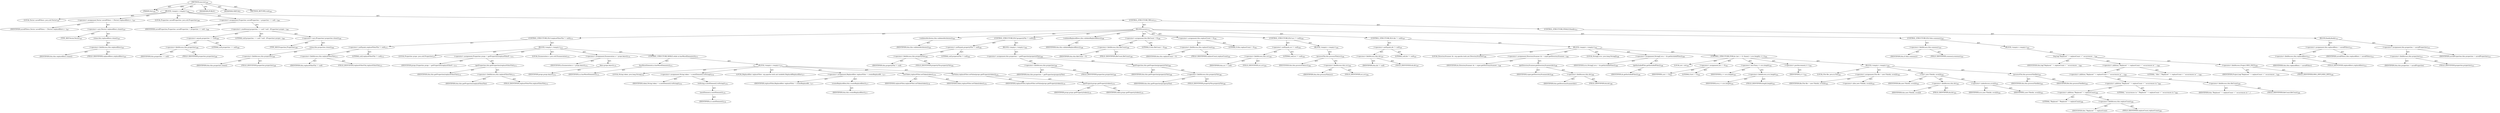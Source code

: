 digraph "execute" {  
"111669149708" [label = <(METHOD,execute)<SUB>265</SUB>> ]
"115964117000" [label = <(PARAM,this)<SUB>265</SUB>> ]
"25769803806" [label = <(BLOCK,&lt;empty&gt;,&lt;empty&gt;)<SUB>265</SUB>> ]
"94489280523" [label = <(LOCAL,Vector savedFilters: java.util.Vector)<SUB>267</SUB>> ]
"30064771171" [label = <(&lt;operator&gt;.assignment,Vector savedFilters = (Vector) replacefilters.c...)<SUB>267</SUB>> ]
"68719476829" [label = <(IDENTIFIER,savedFilters,Vector savedFilters = (Vector) replacefilters.c...)<SUB>267</SUB>> ]
"30064771172" [label = <(&lt;operator&gt;.cast,(Vector) replacefilters.clone())<SUB>267</SUB>> ]
"180388626432" [label = <(TYPE_REF,Vector,Vector)<SUB>267</SUB>> ]
"30064771173" [label = <(clone,this.replacefilters.clone())<SUB>267</SUB>> ]
"30064771174" [label = <(&lt;operator&gt;.fieldAccess,this.replacefilters)<SUB>267</SUB>> ]
"68719476830" [label = <(IDENTIFIER,this,this.replacefilters.clone())> ]
"55834574883" [label = <(FIELD_IDENTIFIER,replacefilters,replacefilters)<SUB>267</SUB>> ]
"94489280524" [label = <(LOCAL,Properties savedProperties: java.util.Properties)<SUB>268</SUB>> ]
"30064771175" [label = <(&lt;operator&gt;.assignment,Properties savedProperties = properties == null...)<SUB>268</SUB>> ]
"68719476831" [label = <(IDENTIFIER,savedProperties,Properties savedProperties = properties == null...)<SUB>268</SUB>> ]
"30064771176" [label = <(&lt;operator&gt;.conditional,properties == null ? null : (Properties) proper...)<SUB>269</SUB>> ]
"30064771177" [label = <(&lt;operator&gt;.equals,properties == null)<SUB>269</SUB>> ]
"30064771178" [label = <(&lt;operator&gt;.fieldAccess,this.properties)<SUB>269</SUB>> ]
"68719476832" [label = <(IDENTIFIER,this,properties == null)> ]
"55834574884" [label = <(FIELD_IDENTIFIER,properties,properties)<SUB>269</SUB>> ]
"90194313241" [label = <(LITERAL,null,properties == null)<SUB>269</SUB>> ]
"90194313242" [label = <(LITERAL,null,properties == null ? null : (Properties) proper...)<SUB>269</SUB>> ]
"30064771179" [label = <(&lt;operator&gt;.cast,(Properties) properties.clone())<SUB>269</SUB>> ]
"180388626433" [label = <(TYPE_REF,Properties,Properties)<SUB>269</SUB>> ]
"30064771180" [label = <(clone,this.properties.clone())<SUB>269</SUB>> ]
"30064771181" [label = <(&lt;operator&gt;.fieldAccess,this.properties)<SUB>269</SUB>> ]
"68719476833" [label = <(IDENTIFIER,this,this.properties.clone())> ]
"55834574885" [label = <(FIELD_IDENTIFIER,properties,properties)<SUB>269</SUB>> ]
"47244640268" [label = <(CONTROL_STRUCTURE,TRY,try)<SUB>271</SUB>> ]
"25769803807" [label = <(BLOCK,try,try)<SUB>271</SUB>> ]
"47244640269" [label = <(CONTROL_STRUCTURE,IF,if (replaceFilterFile != null))<SUB>272</SUB>> ]
"30064771182" [label = <(&lt;operator&gt;.notEquals,replaceFilterFile != null)<SUB>272</SUB>> ]
"30064771183" [label = <(&lt;operator&gt;.fieldAccess,this.replaceFilterFile)<SUB>272</SUB>> ]
"68719476834" [label = <(IDENTIFIER,this,replaceFilterFile != null)> ]
"55834574886" [label = <(FIELD_IDENTIFIER,replaceFilterFile,replaceFilterFile)<SUB>272</SUB>> ]
"90194313243" [label = <(LITERAL,null,replaceFilterFile != null)<SUB>272</SUB>> ]
"25769803808" [label = <(BLOCK,&lt;empty&gt;,&lt;empty&gt;)<SUB>272</SUB>> ]
"94489280525" [label = <(LOCAL,Properties props: java.util.Properties)<SUB>273</SUB>> ]
"30064771184" [label = <(&lt;operator&gt;.assignment,Properties props = getProperties(replaceFilterF...)<SUB>273</SUB>> ]
"68719476835" [label = <(IDENTIFIER,props,Properties props = getProperties(replaceFilterF...)<SUB>273</SUB>> ]
"30064771185" [label = <(getProperties,this.getProperties(replaceFilterFile))<SUB>273</SUB>> ]
"68719476745" [label = <(IDENTIFIER,this,this.getProperties(replaceFilterFile))<SUB>273</SUB>> ]
"30064771186" [label = <(&lt;operator&gt;.fieldAccess,this.replaceFilterFile)<SUB>273</SUB>> ]
"68719476836" [label = <(IDENTIFIER,this,this.getProperties(replaceFilterFile))> ]
"55834574887" [label = <(FIELD_IDENTIFIER,replaceFilterFile,replaceFilterFile)<SUB>273</SUB>> ]
"94489280526" [label = <(LOCAL,Enumeration e: java.util.Enumeration)<SUB>274</SUB>> ]
"30064771187" [label = <(&lt;operator&gt;.assignment,Enumeration e = props.keys())<SUB>274</SUB>> ]
"68719476837" [label = <(IDENTIFIER,e,Enumeration e = props.keys())<SUB>274</SUB>> ]
"30064771188" [label = <(keys,props.keys())<SUB>274</SUB>> ]
"68719476838" [label = <(IDENTIFIER,props,props.keys())<SUB>274</SUB>> ]
"47244640270" [label = <(CONTROL_STRUCTURE,WHILE,while (e.hasMoreElements()))<SUB>275</SUB>> ]
"30064771189" [label = <(hasMoreElements,e.hasMoreElements())<SUB>275</SUB>> ]
"68719476839" [label = <(IDENTIFIER,e,e.hasMoreElements())<SUB>275</SUB>> ]
"25769803809" [label = <(BLOCK,&lt;empty&gt;,&lt;empty&gt;)<SUB>275</SUB>> ]
"94489280527" [label = <(LOCAL,String token: java.lang.String)<SUB>276</SUB>> ]
"30064771190" [label = <(&lt;operator&gt;.assignment,String token = e.nextElement().toString())<SUB>276</SUB>> ]
"68719476840" [label = <(IDENTIFIER,token,String token = e.nextElement().toString())<SUB>276</SUB>> ]
"30064771191" [label = <(toString,e.nextElement().toString())<SUB>276</SUB>> ]
"30064771192" [label = <(nextElement,e.nextElement())<SUB>276</SUB>> ]
"68719476841" [label = <(IDENTIFIER,e,e.nextElement())<SUB>276</SUB>> ]
"94489280528" [label = <(LOCAL,Replacefilter replaceFilter: org.apache.tools.ant.taskdefs.Replace$Replacefilter)<SUB>277</SUB>> ]
"30064771193" [label = <(&lt;operator&gt;.assignment,Replacefilter replaceFilter = createReplacefilt...)<SUB>277</SUB>> ]
"68719476842" [label = <(IDENTIFIER,replaceFilter,Replacefilter replaceFilter = createReplacefilt...)<SUB>277</SUB>> ]
"30064771194" [label = <(createReplacefilter,this.createReplacefilter())<SUB>277</SUB>> ]
"68719476746" [label = <(IDENTIFIER,this,this.createReplacefilter())<SUB>277</SUB>> ]
"30064771195" [label = <(setToken,replaceFilter.setToken(token))<SUB>278</SUB>> ]
"68719476843" [label = <(IDENTIFIER,replaceFilter,replaceFilter.setToken(token))<SUB>278</SUB>> ]
"68719476844" [label = <(IDENTIFIER,token,replaceFilter.setToken(token))<SUB>278</SUB>> ]
"30064771196" [label = <(setValue,replaceFilter.setValue(props.getProperty(token)))<SUB>279</SUB>> ]
"68719476845" [label = <(IDENTIFIER,replaceFilter,replaceFilter.setValue(props.getProperty(token)))<SUB>279</SUB>> ]
"30064771197" [label = <(getProperty,props.getProperty(token))<SUB>279</SUB>> ]
"68719476846" [label = <(IDENTIFIER,props,props.getProperty(token))<SUB>279</SUB>> ]
"68719476847" [label = <(IDENTIFIER,token,props.getProperty(token))<SUB>279</SUB>> ]
"30064771198" [label = <(validateAttributes,this.validateAttributes())<SUB>283</SUB>> ]
"68719476747" [label = <(IDENTIFIER,this,this.validateAttributes())<SUB>283</SUB>> ]
"47244640271" [label = <(CONTROL_STRUCTURE,IF,if (propertyFile != null))<SUB>285</SUB>> ]
"30064771199" [label = <(&lt;operator&gt;.notEquals,propertyFile != null)<SUB>285</SUB>> ]
"30064771200" [label = <(&lt;operator&gt;.fieldAccess,this.propertyFile)<SUB>285</SUB>> ]
"68719476848" [label = <(IDENTIFIER,this,propertyFile != null)> ]
"55834574888" [label = <(FIELD_IDENTIFIER,propertyFile,propertyFile)<SUB>285</SUB>> ]
"90194313244" [label = <(LITERAL,null,propertyFile != null)<SUB>285</SUB>> ]
"25769803810" [label = <(BLOCK,&lt;empty&gt;,&lt;empty&gt;)<SUB>285</SUB>> ]
"30064771201" [label = <(&lt;operator&gt;.assignment,this.properties = getProperties(propertyFile))<SUB>286</SUB>> ]
"30064771202" [label = <(&lt;operator&gt;.fieldAccess,this.properties)<SUB>286</SUB>> ]
"68719476849" [label = <(IDENTIFIER,this,this.properties = getProperties(propertyFile))> ]
"55834574889" [label = <(FIELD_IDENTIFIER,properties,properties)<SUB>286</SUB>> ]
"30064771203" [label = <(getProperties,this.getProperties(propertyFile))<SUB>286</SUB>> ]
"68719476748" [label = <(IDENTIFIER,this,this.getProperties(propertyFile))<SUB>286</SUB>> ]
"30064771204" [label = <(&lt;operator&gt;.fieldAccess,this.propertyFile)<SUB>286</SUB>> ]
"68719476850" [label = <(IDENTIFIER,this,this.getProperties(propertyFile))> ]
"55834574890" [label = <(FIELD_IDENTIFIER,propertyFile,propertyFile)<SUB>286</SUB>> ]
"30064771205" [label = <(validateReplacefilters,this.validateReplacefilters())<SUB>289</SUB>> ]
"68719476749" [label = <(IDENTIFIER,this,this.validateReplacefilters())<SUB>289</SUB>> ]
"30064771206" [label = <(&lt;operator&gt;.assignment,this.fileCount = 0)<SUB>290</SUB>> ]
"30064771207" [label = <(&lt;operator&gt;.fieldAccess,this.fileCount)<SUB>290</SUB>> ]
"68719476851" [label = <(IDENTIFIER,this,this.fileCount = 0)> ]
"55834574891" [label = <(FIELD_IDENTIFIER,fileCount,fileCount)<SUB>290</SUB>> ]
"90194313245" [label = <(LITERAL,0,this.fileCount = 0)<SUB>290</SUB>> ]
"30064771208" [label = <(&lt;operator&gt;.assignment,this.replaceCount = 0)<SUB>291</SUB>> ]
"30064771209" [label = <(&lt;operator&gt;.fieldAccess,this.replaceCount)<SUB>291</SUB>> ]
"68719476852" [label = <(IDENTIFIER,this,this.replaceCount = 0)> ]
"55834574892" [label = <(FIELD_IDENTIFIER,replaceCount,replaceCount)<SUB>291</SUB>> ]
"90194313246" [label = <(LITERAL,0,this.replaceCount = 0)<SUB>291</SUB>> ]
"47244640272" [label = <(CONTROL_STRUCTURE,IF,if (src != null))<SUB>293</SUB>> ]
"30064771210" [label = <(&lt;operator&gt;.notEquals,src != null)<SUB>293</SUB>> ]
"30064771211" [label = <(&lt;operator&gt;.fieldAccess,this.src)<SUB>293</SUB>> ]
"68719476853" [label = <(IDENTIFIER,this,src != null)> ]
"55834574893" [label = <(FIELD_IDENTIFIER,src,src)<SUB>293</SUB>> ]
"90194313247" [label = <(LITERAL,null,src != null)<SUB>293</SUB>> ]
"25769803811" [label = <(BLOCK,&lt;empty&gt;,&lt;empty&gt;)<SUB>293</SUB>> ]
"30064771212" [label = <(processFile,this.processFile(src))<SUB>294</SUB>> ]
"68719476750" [label = <(IDENTIFIER,this,this.processFile(src))<SUB>294</SUB>> ]
"30064771213" [label = <(&lt;operator&gt;.fieldAccess,this.src)<SUB>294</SUB>> ]
"68719476854" [label = <(IDENTIFIER,this,this.processFile(src))> ]
"55834574894" [label = <(FIELD_IDENTIFIER,src,src)<SUB>294</SUB>> ]
"47244640273" [label = <(CONTROL_STRUCTURE,IF,if (dir != null))<SUB>297</SUB>> ]
"30064771214" [label = <(&lt;operator&gt;.notEquals,dir != null)<SUB>297</SUB>> ]
"30064771215" [label = <(&lt;operator&gt;.fieldAccess,this.dir)<SUB>297</SUB>> ]
"68719476855" [label = <(IDENTIFIER,this,dir != null)> ]
"55834574895" [label = <(FIELD_IDENTIFIER,dir,dir)<SUB>297</SUB>> ]
"90194313248" [label = <(LITERAL,null,dir != null)<SUB>297</SUB>> ]
"25769803812" [label = <(BLOCK,&lt;empty&gt;,&lt;empty&gt;)<SUB>297</SUB>> ]
"94489280529" [label = <(LOCAL,DirectoryScanner ds: org.apache.tools.ant.DirectoryScanner)<SUB>298</SUB>> ]
"30064771216" [label = <(&lt;operator&gt;.assignment,DirectoryScanner ds = super.getDirectoryScanner...)<SUB>298</SUB>> ]
"68719476856" [label = <(IDENTIFIER,ds,DirectoryScanner ds = super.getDirectoryScanner...)<SUB>298</SUB>> ]
"30064771217" [label = <(getDirectoryScanner,getDirectoryScanner(dir))<SUB>298</SUB>> ]
"68719476857" [label = <(IDENTIFIER,super,getDirectoryScanner(dir))<SUB>298</SUB>> ]
"30064771218" [label = <(&lt;operator&gt;.fieldAccess,this.dir)<SUB>298</SUB>> ]
"68719476858" [label = <(IDENTIFIER,this,getDirectoryScanner(dir))> ]
"55834574896" [label = <(FIELD_IDENTIFIER,dir,dir)<SUB>298</SUB>> ]
"94489280530" [label = <(LOCAL,String[] srcs: java.lang.String[])<SUB>299</SUB>> ]
"30064771219" [label = <(&lt;operator&gt;.assignment,String[] srcs = ds.getIncludedFiles())<SUB>299</SUB>> ]
"68719476859" [label = <(IDENTIFIER,srcs,String[] srcs = ds.getIncludedFiles())<SUB>299</SUB>> ]
"30064771220" [label = <(getIncludedFiles,getIncludedFiles())<SUB>299</SUB>> ]
"68719476860" [label = <(IDENTIFIER,ds,getIncludedFiles())<SUB>299</SUB>> ]
"47244640274" [label = <(CONTROL_STRUCTURE,FOR,for (int i = 0; Some(i &lt; srcs.length); i++))<SUB>301</SUB>> ]
"94489280531" [label = <(LOCAL,int i: int)<SUB>301</SUB>> ]
"30064771221" [label = <(&lt;operator&gt;.assignment,int i = 0)<SUB>301</SUB>> ]
"68719476861" [label = <(IDENTIFIER,i,int i = 0)<SUB>301</SUB>> ]
"90194313249" [label = <(LITERAL,0,int i = 0)<SUB>301</SUB>> ]
"30064771222" [label = <(&lt;operator&gt;.lessThan,i &lt; srcs.length)<SUB>301</SUB>> ]
"68719476862" [label = <(IDENTIFIER,i,i &lt; srcs.length)<SUB>301</SUB>> ]
"30064771223" [label = <(&lt;operator&gt;.fieldAccess,srcs.length)<SUB>301</SUB>> ]
"68719476863" [label = <(IDENTIFIER,srcs,i &lt; srcs.length)<SUB>301</SUB>> ]
"55834574897" [label = <(FIELD_IDENTIFIER,length,length)<SUB>301</SUB>> ]
"30064771224" [label = <(&lt;operator&gt;.postIncrement,i++)<SUB>301</SUB>> ]
"68719476864" [label = <(IDENTIFIER,i,i++)<SUB>301</SUB>> ]
"25769803813" [label = <(BLOCK,&lt;empty&gt;,&lt;empty&gt;)<SUB>301</SUB>> ]
"94489280532" [label = <(LOCAL,File file: java.io.File)<SUB>302</SUB>> ]
"30064771225" [label = <(&lt;operator&gt;.assignment,File file = new File(dir, srcs[i]))<SUB>302</SUB>> ]
"68719476865" [label = <(IDENTIFIER,file,File file = new File(dir, srcs[i]))<SUB>302</SUB>> ]
"30064771226" [label = <(&lt;operator&gt;.alloc,new File(dir, srcs[i]))<SUB>302</SUB>> ]
"30064771227" [label = <(&lt;init&gt;,new File(dir, srcs[i]))<SUB>302</SUB>> ]
"68719476866" [label = <(IDENTIFIER,file,new File(dir, srcs[i]))<SUB>302</SUB>> ]
"30064771228" [label = <(&lt;operator&gt;.fieldAccess,this.dir)<SUB>302</SUB>> ]
"68719476867" [label = <(IDENTIFIER,this,new File(dir, srcs[i]))> ]
"55834574898" [label = <(FIELD_IDENTIFIER,dir,dir)<SUB>302</SUB>> ]
"30064771229" [label = <(&lt;operator&gt;.indexAccess,srcs[i])<SUB>302</SUB>> ]
"68719476868" [label = <(IDENTIFIER,srcs,new File(dir, srcs[i]))<SUB>302</SUB>> ]
"68719476869" [label = <(IDENTIFIER,i,new File(dir, srcs[i]))<SUB>302</SUB>> ]
"30064771230" [label = <(processFile,this.processFile(file))<SUB>303</SUB>> ]
"68719476751" [label = <(IDENTIFIER,this,this.processFile(file))<SUB>303</SUB>> ]
"68719476870" [label = <(IDENTIFIER,file,this.processFile(file))<SUB>303</SUB>> ]
"47244640275" [label = <(CONTROL_STRUCTURE,IF,if (this.summary))<SUB>307</SUB>> ]
"30064771231" [label = <(&lt;operator&gt;.fieldAccess,this.summary)<SUB>307</SUB>> ]
"68719476871" [label = <(IDENTIFIER,this,if (this.summary))> ]
"55834574899" [label = <(FIELD_IDENTIFIER,summary,summary)<SUB>307</SUB>> ]
"25769803814" [label = <(BLOCK,&lt;empty&gt;,&lt;empty&gt;)<SUB>307</SUB>> ]
"30064771232" [label = <(log,log(&quot;Replaced &quot; + replaceCount + &quot; occurrences ...)<SUB>308</SUB>> ]
"68719476752" [label = <(IDENTIFIER,this,log(&quot;Replaced &quot; + replaceCount + &quot; occurrences ...)<SUB>308</SUB>> ]
"30064771233" [label = <(&lt;operator&gt;.addition,&quot;Replaced &quot; + replaceCount + &quot; occurrences in &quot;...)<SUB>308</SUB>> ]
"30064771234" [label = <(&lt;operator&gt;.addition,&quot;Replaced &quot; + replaceCount + &quot; occurrences in &quot;...)<SUB>308</SUB>> ]
"30064771235" [label = <(&lt;operator&gt;.addition,&quot;Replaced &quot; + replaceCount + &quot; occurrences in &quot;)<SUB>308</SUB>> ]
"30064771236" [label = <(&lt;operator&gt;.addition,&quot;Replaced &quot; + replaceCount)<SUB>308</SUB>> ]
"90194313250" [label = <(LITERAL,&quot;Replaced &quot;,&quot;Replaced &quot; + replaceCount)<SUB>308</SUB>> ]
"30064771237" [label = <(&lt;operator&gt;.fieldAccess,this.replaceCount)<SUB>308</SUB>> ]
"68719476872" [label = <(IDENTIFIER,this,&quot;Replaced &quot; + replaceCount)> ]
"55834574900" [label = <(FIELD_IDENTIFIER,replaceCount,replaceCount)<SUB>308</SUB>> ]
"90194313251" [label = <(LITERAL,&quot; occurrences in &quot;,&quot;Replaced &quot; + replaceCount + &quot; occurrences in &quot;)<SUB>308</SUB>> ]
"30064771238" [label = <(&lt;operator&gt;.fieldAccess,this.fileCount)<SUB>309</SUB>> ]
"68719476873" [label = <(IDENTIFIER,this,&quot;Replaced &quot; + replaceCount + &quot; occurrences in &quot;...)> ]
"55834574901" [label = <(FIELD_IDENTIFIER,fileCount,fileCount)<SUB>309</SUB>> ]
"90194313252" [label = <(LITERAL,&quot; files.&quot;,&quot;Replaced &quot; + replaceCount + &quot; occurrences in &quot;...)<SUB>309</SUB>> ]
"30064771239" [label = <(&lt;operator&gt;.fieldAccess,Project.MSG_INFO)<SUB>309</SUB>> ]
"68719476874" [label = <(IDENTIFIER,Project,log(&quot;Replaced &quot; + replaceCount + &quot; occurrences ...)<SUB>309</SUB>> ]
"55834574902" [label = <(FIELD_IDENTIFIER,MSG_INFO,MSG_INFO)<SUB>309</SUB>> ]
"47244640276" [label = <(CONTROL_STRUCTURE,FINALLY,finally)<SUB>311</SUB>> ]
"25769803815" [label = <(BLOCK,finally,finally)<SUB>311</SUB>> ]
"30064771240" [label = <(&lt;operator&gt;.assignment,this.replacefilters = savedFilters)<SUB>312</SUB>> ]
"30064771241" [label = <(&lt;operator&gt;.fieldAccess,this.replacefilters)<SUB>312</SUB>> ]
"68719476875" [label = <(IDENTIFIER,this,this.replacefilters = savedFilters)> ]
"55834574903" [label = <(FIELD_IDENTIFIER,replacefilters,replacefilters)<SUB>312</SUB>> ]
"68719476876" [label = <(IDENTIFIER,savedFilters,this.replacefilters = savedFilters)<SUB>312</SUB>> ]
"30064771242" [label = <(&lt;operator&gt;.assignment,this.properties = savedProperties)<SUB>313</SUB>> ]
"30064771243" [label = <(&lt;operator&gt;.fieldAccess,this.properties)<SUB>313</SUB>> ]
"68719476877" [label = <(IDENTIFIER,this,this.properties = savedProperties)> ]
"55834574904" [label = <(FIELD_IDENTIFIER,properties,properties)<SUB>313</SUB>> ]
"68719476878" [label = <(IDENTIFIER,savedProperties,this.properties = savedProperties)<SUB>313</SUB>> ]
"133143986219" [label = <(MODIFIER,PUBLIC)> ]
"133143986220" [label = <(MODIFIER,VIRTUAL)> ]
"128849018892" [label = <(METHOD_RETURN,void)<SUB>265</SUB>> ]
  "111669149708" -> "115964117000"  [ label = "AST: "] 
  "111669149708" -> "25769803806"  [ label = "AST: "] 
  "111669149708" -> "133143986219"  [ label = "AST: "] 
  "111669149708" -> "133143986220"  [ label = "AST: "] 
  "111669149708" -> "128849018892"  [ label = "AST: "] 
  "25769803806" -> "94489280523"  [ label = "AST: "] 
  "25769803806" -> "30064771171"  [ label = "AST: "] 
  "25769803806" -> "94489280524"  [ label = "AST: "] 
  "25769803806" -> "30064771175"  [ label = "AST: "] 
  "25769803806" -> "47244640268"  [ label = "AST: "] 
  "30064771171" -> "68719476829"  [ label = "AST: "] 
  "30064771171" -> "30064771172"  [ label = "AST: "] 
  "30064771172" -> "180388626432"  [ label = "AST: "] 
  "30064771172" -> "30064771173"  [ label = "AST: "] 
  "30064771173" -> "30064771174"  [ label = "AST: "] 
  "30064771174" -> "68719476830"  [ label = "AST: "] 
  "30064771174" -> "55834574883"  [ label = "AST: "] 
  "30064771175" -> "68719476831"  [ label = "AST: "] 
  "30064771175" -> "30064771176"  [ label = "AST: "] 
  "30064771176" -> "30064771177"  [ label = "AST: "] 
  "30064771176" -> "90194313242"  [ label = "AST: "] 
  "30064771176" -> "30064771179"  [ label = "AST: "] 
  "30064771177" -> "30064771178"  [ label = "AST: "] 
  "30064771177" -> "90194313241"  [ label = "AST: "] 
  "30064771178" -> "68719476832"  [ label = "AST: "] 
  "30064771178" -> "55834574884"  [ label = "AST: "] 
  "30064771179" -> "180388626433"  [ label = "AST: "] 
  "30064771179" -> "30064771180"  [ label = "AST: "] 
  "30064771180" -> "30064771181"  [ label = "AST: "] 
  "30064771181" -> "68719476833"  [ label = "AST: "] 
  "30064771181" -> "55834574885"  [ label = "AST: "] 
  "47244640268" -> "25769803807"  [ label = "AST: "] 
  "47244640268" -> "47244640276"  [ label = "AST: "] 
  "25769803807" -> "47244640269"  [ label = "AST: "] 
  "25769803807" -> "30064771198"  [ label = "AST: "] 
  "25769803807" -> "47244640271"  [ label = "AST: "] 
  "25769803807" -> "30064771205"  [ label = "AST: "] 
  "25769803807" -> "30064771206"  [ label = "AST: "] 
  "25769803807" -> "30064771208"  [ label = "AST: "] 
  "25769803807" -> "47244640272"  [ label = "AST: "] 
  "25769803807" -> "47244640273"  [ label = "AST: "] 
  "25769803807" -> "47244640275"  [ label = "AST: "] 
  "47244640269" -> "30064771182"  [ label = "AST: "] 
  "47244640269" -> "25769803808"  [ label = "AST: "] 
  "30064771182" -> "30064771183"  [ label = "AST: "] 
  "30064771182" -> "90194313243"  [ label = "AST: "] 
  "30064771183" -> "68719476834"  [ label = "AST: "] 
  "30064771183" -> "55834574886"  [ label = "AST: "] 
  "25769803808" -> "94489280525"  [ label = "AST: "] 
  "25769803808" -> "30064771184"  [ label = "AST: "] 
  "25769803808" -> "94489280526"  [ label = "AST: "] 
  "25769803808" -> "30064771187"  [ label = "AST: "] 
  "25769803808" -> "47244640270"  [ label = "AST: "] 
  "30064771184" -> "68719476835"  [ label = "AST: "] 
  "30064771184" -> "30064771185"  [ label = "AST: "] 
  "30064771185" -> "68719476745"  [ label = "AST: "] 
  "30064771185" -> "30064771186"  [ label = "AST: "] 
  "30064771186" -> "68719476836"  [ label = "AST: "] 
  "30064771186" -> "55834574887"  [ label = "AST: "] 
  "30064771187" -> "68719476837"  [ label = "AST: "] 
  "30064771187" -> "30064771188"  [ label = "AST: "] 
  "30064771188" -> "68719476838"  [ label = "AST: "] 
  "47244640270" -> "30064771189"  [ label = "AST: "] 
  "47244640270" -> "25769803809"  [ label = "AST: "] 
  "30064771189" -> "68719476839"  [ label = "AST: "] 
  "25769803809" -> "94489280527"  [ label = "AST: "] 
  "25769803809" -> "30064771190"  [ label = "AST: "] 
  "25769803809" -> "94489280528"  [ label = "AST: "] 
  "25769803809" -> "30064771193"  [ label = "AST: "] 
  "25769803809" -> "30064771195"  [ label = "AST: "] 
  "25769803809" -> "30064771196"  [ label = "AST: "] 
  "30064771190" -> "68719476840"  [ label = "AST: "] 
  "30064771190" -> "30064771191"  [ label = "AST: "] 
  "30064771191" -> "30064771192"  [ label = "AST: "] 
  "30064771192" -> "68719476841"  [ label = "AST: "] 
  "30064771193" -> "68719476842"  [ label = "AST: "] 
  "30064771193" -> "30064771194"  [ label = "AST: "] 
  "30064771194" -> "68719476746"  [ label = "AST: "] 
  "30064771195" -> "68719476843"  [ label = "AST: "] 
  "30064771195" -> "68719476844"  [ label = "AST: "] 
  "30064771196" -> "68719476845"  [ label = "AST: "] 
  "30064771196" -> "30064771197"  [ label = "AST: "] 
  "30064771197" -> "68719476846"  [ label = "AST: "] 
  "30064771197" -> "68719476847"  [ label = "AST: "] 
  "30064771198" -> "68719476747"  [ label = "AST: "] 
  "47244640271" -> "30064771199"  [ label = "AST: "] 
  "47244640271" -> "25769803810"  [ label = "AST: "] 
  "30064771199" -> "30064771200"  [ label = "AST: "] 
  "30064771199" -> "90194313244"  [ label = "AST: "] 
  "30064771200" -> "68719476848"  [ label = "AST: "] 
  "30064771200" -> "55834574888"  [ label = "AST: "] 
  "25769803810" -> "30064771201"  [ label = "AST: "] 
  "30064771201" -> "30064771202"  [ label = "AST: "] 
  "30064771201" -> "30064771203"  [ label = "AST: "] 
  "30064771202" -> "68719476849"  [ label = "AST: "] 
  "30064771202" -> "55834574889"  [ label = "AST: "] 
  "30064771203" -> "68719476748"  [ label = "AST: "] 
  "30064771203" -> "30064771204"  [ label = "AST: "] 
  "30064771204" -> "68719476850"  [ label = "AST: "] 
  "30064771204" -> "55834574890"  [ label = "AST: "] 
  "30064771205" -> "68719476749"  [ label = "AST: "] 
  "30064771206" -> "30064771207"  [ label = "AST: "] 
  "30064771206" -> "90194313245"  [ label = "AST: "] 
  "30064771207" -> "68719476851"  [ label = "AST: "] 
  "30064771207" -> "55834574891"  [ label = "AST: "] 
  "30064771208" -> "30064771209"  [ label = "AST: "] 
  "30064771208" -> "90194313246"  [ label = "AST: "] 
  "30064771209" -> "68719476852"  [ label = "AST: "] 
  "30064771209" -> "55834574892"  [ label = "AST: "] 
  "47244640272" -> "30064771210"  [ label = "AST: "] 
  "47244640272" -> "25769803811"  [ label = "AST: "] 
  "30064771210" -> "30064771211"  [ label = "AST: "] 
  "30064771210" -> "90194313247"  [ label = "AST: "] 
  "30064771211" -> "68719476853"  [ label = "AST: "] 
  "30064771211" -> "55834574893"  [ label = "AST: "] 
  "25769803811" -> "30064771212"  [ label = "AST: "] 
  "30064771212" -> "68719476750"  [ label = "AST: "] 
  "30064771212" -> "30064771213"  [ label = "AST: "] 
  "30064771213" -> "68719476854"  [ label = "AST: "] 
  "30064771213" -> "55834574894"  [ label = "AST: "] 
  "47244640273" -> "30064771214"  [ label = "AST: "] 
  "47244640273" -> "25769803812"  [ label = "AST: "] 
  "30064771214" -> "30064771215"  [ label = "AST: "] 
  "30064771214" -> "90194313248"  [ label = "AST: "] 
  "30064771215" -> "68719476855"  [ label = "AST: "] 
  "30064771215" -> "55834574895"  [ label = "AST: "] 
  "25769803812" -> "94489280529"  [ label = "AST: "] 
  "25769803812" -> "30064771216"  [ label = "AST: "] 
  "25769803812" -> "94489280530"  [ label = "AST: "] 
  "25769803812" -> "30064771219"  [ label = "AST: "] 
  "25769803812" -> "47244640274"  [ label = "AST: "] 
  "30064771216" -> "68719476856"  [ label = "AST: "] 
  "30064771216" -> "30064771217"  [ label = "AST: "] 
  "30064771217" -> "68719476857"  [ label = "AST: "] 
  "30064771217" -> "30064771218"  [ label = "AST: "] 
  "30064771218" -> "68719476858"  [ label = "AST: "] 
  "30064771218" -> "55834574896"  [ label = "AST: "] 
  "30064771219" -> "68719476859"  [ label = "AST: "] 
  "30064771219" -> "30064771220"  [ label = "AST: "] 
  "30064771220" -> "68719476860"  [ label = "AST: "] 
  "47244640274" -> "94489280531"  [ label = "AST: "] 
  "47244640274" -> "30064771221"  [ label = "AST: "] 
  "47244640274" -> "30064771222"  [ label = "AST: "] 
  "47244640274" -> "30064771224"  [ label = "AST: "] 
  "47244640274" -> "25769803813"  [ label = "AST: "] 
  "30064771221" -> "68719476861"  [ label = "AST: "] 
  "30064771221" -> "90194313249"  [ label = "AST: "] 
  "30064771222" -> "68719476862"  [ label = "AST: "] 
  "30064771222" -> "30064771223"  [ label = "AST: "] 
  "30064771223" -> "68719476863"  [ label = "AST: "] 
  "30064771223" -> "55834574897"  [ label = "AST: "] 
  "30064771224" -> "68719476864"  [ label = "AST: "] 
  "25769803813" -> "94489280532"  [ label = "AST: "] 
  "25769803813" -> "30064771225"  [ label = "AST: "] 
  "25769803813" -> "30064771227"  [ label = "AST: "] 
  "25769803813" -> "30064771230"  [ label = "AST: "] 
  "30064771225" -> "68719476865"  [ label = "AST: "] 
  "30064771225" -> "30064771226"  [ label = "AST: "] 
  "30064771227" -> "68719476866"  [ label = "AST: "] 
  "30064771227" -> "30064771228"  [ label = "AST: "] 
  "30064771227" -> "30064771229"  [ label = "AST: "] 
  "30064771228" -> "68719476867"  [ label = "AST: "] 
  "30064771228" -> "55834574898"  [ label = "AST: "] 
  "30064771229" -> "68719476868"  [ label = "AST: "] 
  "30064771229" -> "68719476869"  [ label = "AST: "] 
  "30064771230" -> "68719476751"  [ label = "AST: "] 
  "30064771230" -> "68719476870"  [ label = "AST: "] 
  "47244640275" -> "30064771231"  [ label = "AST: "] 
  "47244640275" -> "25769803814"  [ label = "AST: "] 
  "30064771231" -> "68719476871"  [ label = "AST: "] 
  "30064771231" -> "55834574899"  [ label = "AST: "] 
  "25769803814" -> "30064771232"  [ label = "AST: "] 
  "30064771232" -> "68719476752"  [ label = "AST: "] 
  "30064771232" -> "30064771233"  [ label = "AST: "] 
  "30064771232" -> "30064771239"  [ label = "AST: "] 
  "30064771233" -> "30064771234"  [ label = "AST: "] 
  "30064771233" -> "90194313252"  [ label = "AST: "] 
  "30064771234" -> "30064771235"  [ label = "AST: "] 
  "30064771234" -> "30064771238"  [ label = "AST: "] 
  "30064771235" -> "30064771236"  [ label = "AST: "] 
  "30064771235" -> "90194313251"  [ label = "AST: "] 
  "30064771236" -> "90194313250"  [ label = "AST: "] 
  "30064771236" -> "30064771237"  [ label = "AST: "] 
  "30064771237" -> "68719476872"  [ label = "AST: "] 
  "30064771237" -> "55834574900"  [ label = "AST: "] 
  "30064771238" -> "68719476873"  [ label = "AST: "] 
  "30064771238" -> "55834574901"  [ label = "AST: "] 
  "30064771239" -> "68719476874"  [ label = "AST: "] 
  "30064771239" -> "55834574902"  [ label = "AST: "] 
  "47244640276" -> "25769803815"  [ label = "AST: "] 
  "25769803815" -> "30064771240"  [ label = "AST: "] 
  "25769803815" -> "30064771242"  [ label = "AST: "] 
  "30064771240" -> "30064771241"  [ label = "AST: "] 
  "30064771240" -> "68719476876"  [ label = "AST: "] 
  "30064771241" -> "68719476875"  [ label = "AST: "] 
  "30064771241" -> "55834574903"  [ label = "AST: "] 
  "30064771242" -> "30064771243"  [ label = "AST: "] 
  "30064771242" -> "68719476878"  [ label = "AST: "] 
  "30064771243" -> "68719476877"  [ label = "AST: "] 
  "30064771243" -> "55834574904"  [ label = "AST: "] 
  "111669149708" -> "115964117000"  [ label = "DDG: "] 
}
